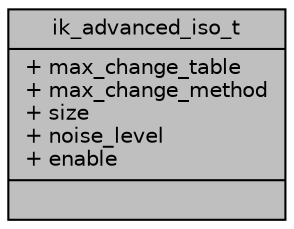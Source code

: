 digraph "ik_advanced_iso_t"
{
 // INTERACTIVE_SVG=YES
 // LATEX_PDF_SIZE
  bgcolor="transparent";
  edge [fontname="Helvetica",fontsize="10",labelfontname="Helvetica",labelfontsize="10"];
  node [fontname="Helvetica",fontsize="10",shape=record];
  Node1 [label="{ik_advanced_iso_t\n|+ max_change_table\l+ max_change_method\l+ size\l+ noise_level\l+ enable\l|}",height=0.2,width=0.4,color="black", fillcolor="grey75", style="filled", fontcolor="black",tooltip=" "];
}
